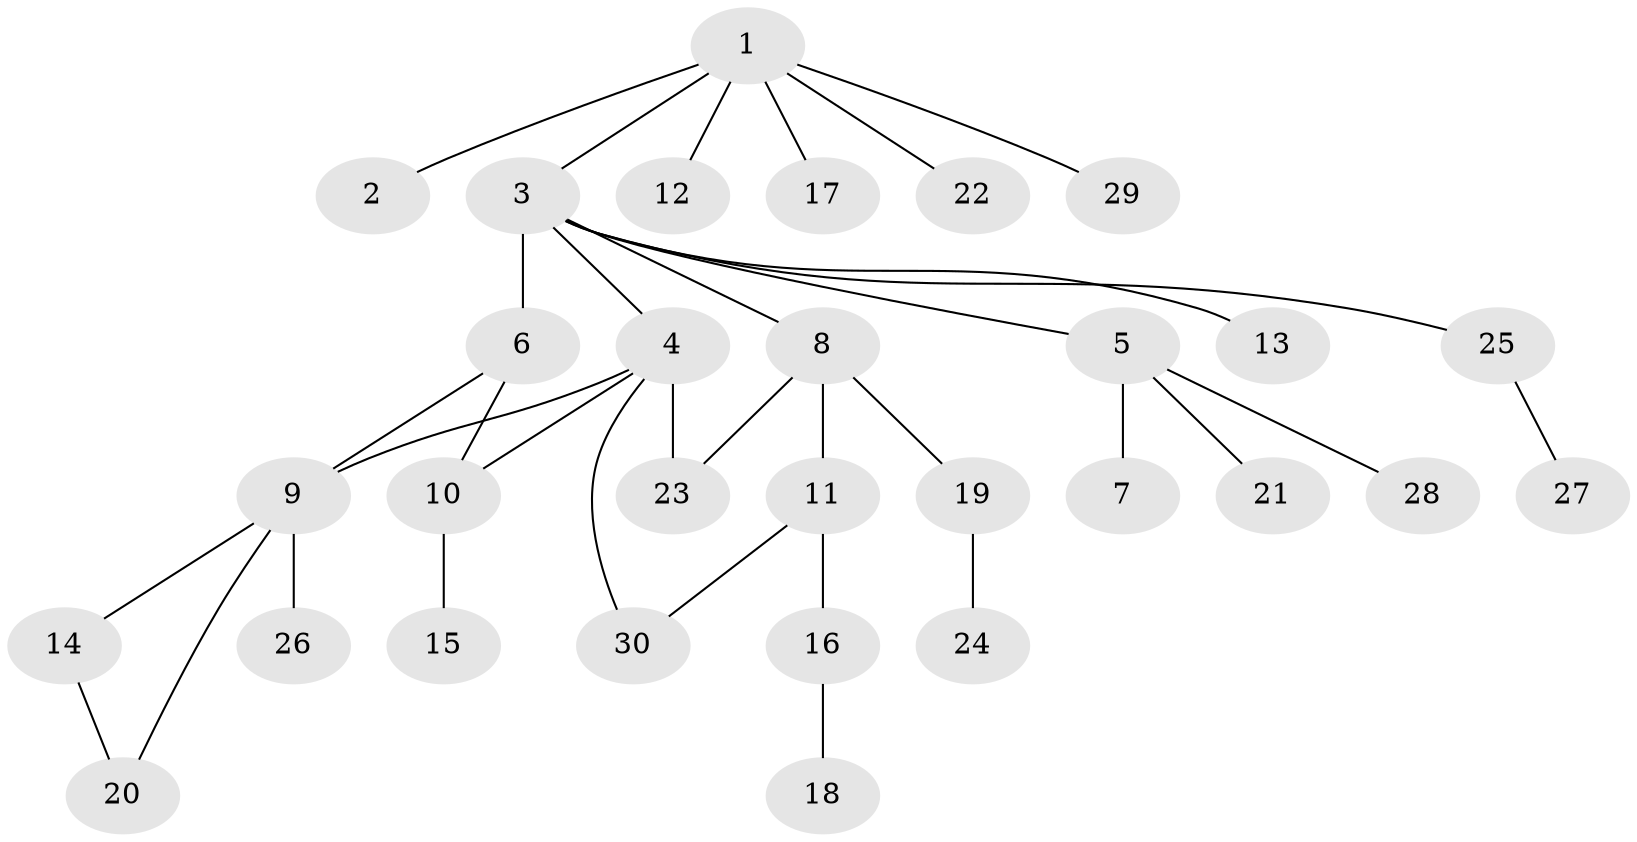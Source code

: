 // original degree distribution, {1: 0.6666666666666666, 7: 0.016666666666666666, 17: 0.016666666666666666, 8: 0.016666666666666666, 5: 0.05, 3: 0.08333333333333333, 6: 0.03333333333333333, 2: 0.11666666666666667}
// Generated by graph-tools (version 1.1) at 2025/50/03/04/25 22:50:10]
// undirected, 30 vertices, 34 edges
graph export_dot {
  node [color=gray90,style=filled];
  1;
  2;
  3;
  4;
  5;
  6;
  7;
  8;
  9;
  10;
  11;
  12;
  13;
  14;
  15;
  16;
  17;
  18;
  19;
  20;
  21;
  22;
  23;
  24;
  25;
  26;
  27;
  28;
  29;
  30;
  1 -- 2 [weight=1.0];
  1 -- 3 [weight=1.0];
  1 -- 12 [weight=1.0];
  1 -- 17 [weight=1.0];
  1 -- 22 [weight=1.0];
  1 -- 29 [weight=1.0];
  3 -- 4 [weight=1.0];
  3 -- 5 [weight=1.0];
  3 -- 6 [weight=10.0];
  3 -- 8 [weight=1.0];
  3 -- 13 [weight=1.0];
  3 -- 25 [weight=1.0];
  4 -- 9 [weight=1.0];
  4 -- 10 [weight=1.0];
  4 -- 23 [weight=3.0];
  4 -- 30 [weight=1.0];
  5 -- 7 [weight=1.0];
  5 -- 21 [weight=1.0];
  5 -- 28 [weight=1.0];
  6 -- 9 [weight=1.0];
  6 -- 10 [weight=1.0];
  8 -- 11 [weight=1.0];
  8 -- 19 [weight=1.0];
  8 -- 23 [weight=1.0];
  9 -- 14 [weight=1.0];
  9 -- 20 [weight=1.0];
  9 -- 26 [weight=1.0];
  10 -- 15 [weight=2.0];
  11 -- 16 [weight=3.0];
  11 -- 30 [weight=1.0];
  14 -- 20 [weight=1.0];
  16 -- 18 [weight=1.0];
  19 -- 24 [weight=1.0];
  25 -- 27 [weight=1.0];
}
